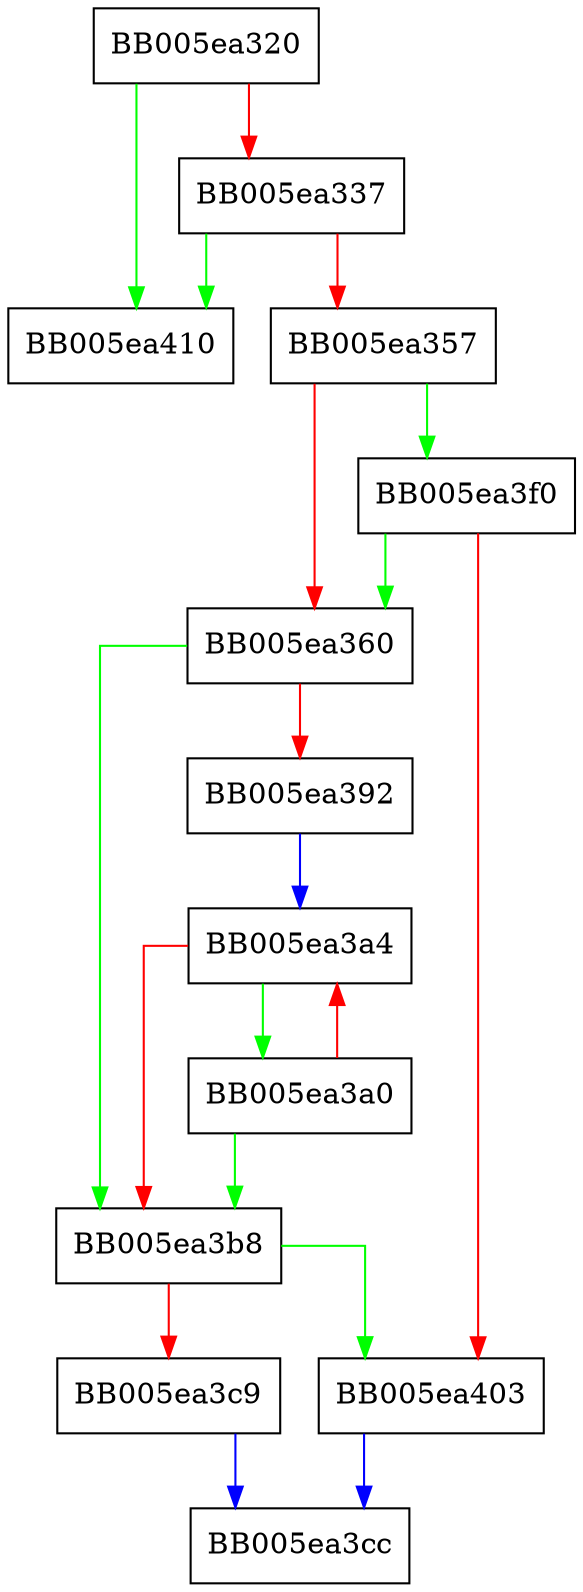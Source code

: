 digraph ossl_namemap_name2num_n {
  node [shape="box"];
  graph [splines=ortho];
  BB005ea320 -> BB005ea410 [color="green"];
  BB005ea320 -> BB005ea337 [color="red"];
  BB005ea337 -> BB005ea410 [color="green"];
  BB005ea337 -> BB005ea357 [color="red"];
  BB005ea357 -> BB005ea3f0 [color="green"];
  BB005ea357 -> BB005ea360 [color="red"];
  BB005ea360 -> BB005ea3b8 [color="green"];
  BB005ea360 -> BB005ea392 [color="red"];
  BB005ea392 -> BB005ea3a4 [color="blue"];
  BB005ea3a0 -> BB005ea3b8 [color="green"];
  BB005ea3a0 -> BB005ea3a4 [color="red"];
  BB005ea3a4 -> BB005ea3a0 [color="green"];
  BB005ea3a4 -> BB005ea3b8 [color="red"];
  BB005ea3b8 -> BB005ea403 [color="green"];
  BB005ea3b8 -> BB005ea3c9 [color="red"];
  BB005ea3c9 -> BB005ea3cc [color="blue"];
  BB005ea3f0 -> BB005ea360 [color="green"];
  BB005ea3f0 -> BB005ea403 [color="red"];
  BB005ea403 -> BB005ea3cc [color="blue"];
}